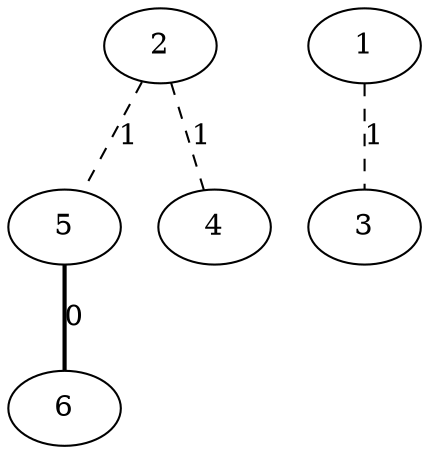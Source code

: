 graph G {
5 -- 6 [style=bold, label=0];
1 -- 3 [style=dashed, label=1];
2 -- 4 [style=dashed, label=1];
2 -- 5 [style=dashed, label=1];
}
